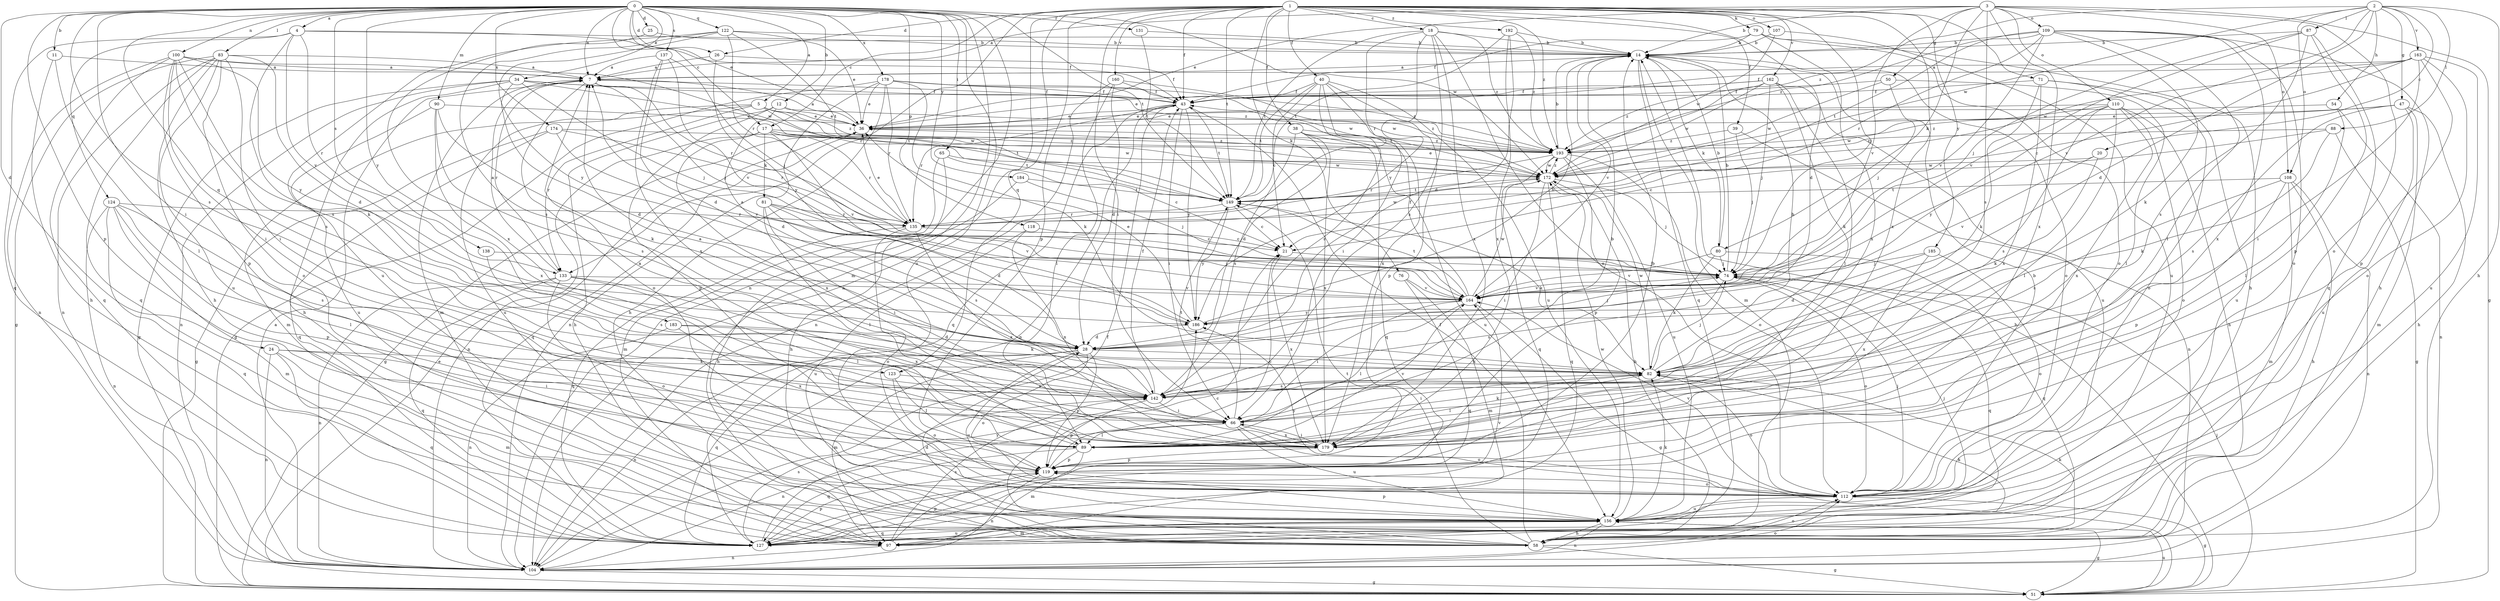 strict digraph  {
0;
1;
2;
3;
4;
5;
7;
11;
12;
14;
17;
18;
20;
21;
24;
25;
26;
28;
34;
36;
38;
39;
40;
43;
47;
50;
51;
54;
58;
65;
66;
71;
74;
76;
79;
80;
81;
82;
83;
87;
88;
89;
90;
97;
100;
104;
107;
108;
109;
110;
112;
118;
119;
122;
123;
124;
127;
131;
133;
135;
137;
138;
142;
149;
156;
160;
162;
163;
164;
172;
174;
178;
179;
183;
184;
185;
186;
192;
193;
0 -> 4  [label=a];
0 -> 5  [label=a];
0 -> 7  [label=a];
0 -> 11  [label=b];
0 -> 12  [label=b];
0 -> 17  [label=c];
0 -> 24  [label=d];
0 -> 25  [label=d];
0 -> 26  [label=d];
0 -> 34  [label=e];
0 -> 36  [label=e];
0 -> 65  [label=i];
0 -> 66  [label=i];
0 -> 83  [label=l];
0 -> 90  [label=m];
0 -> 97  [label=m];
0 -> 100  [label=n];
0 -> 104  [label=n];
0 -> 118  [label=p];
0 -> 119  [label=p];
0 -> 122  [label=q];
0 -> 123  [label=q];
0 -> 131  [label=r];
0 -> 137  [label=s];
0 -> 138  [label=s];
0 -> 142  [label=s];
0 -> 149  [label=t];
0 -> 156  [label=u];
0 -> 172  [label=w];
0 -> 174  [label=x];
0 -> 178  [label=x];
0 -> 183  [label=y];
0 -> 184  [label=y];
1 -> 17  [label=c];
1 -> 18  [label=c];
1 -> 26  [label=d];
1 -> 28  [label=d];
1 -> 38  [label=f];
1 -> 39  [label=f];
1 -> 40  [label=f];
1 -> 43  [label=f];
1 -> 66  [label=i];
1 -> 71  [label=j];
1 -> 74  [label=j];
1 -> 76  [label=k];
1 -> 79  [label=k];
1 -> 104  [label=n];
1 -> 107  [label=o];
1 -> 119  [label=p];
1 -> 123  [label=q];
1 -> 133  [label=r];
1 -> 149  [label=t];
1 -> 160  [label=v];
1 -> 162  [label=v];
1 -> 179  [label=x];
1 -> 185  [label=y];
1 -> 192  [label=z];
1 -> 193  [label=z];
2 -> 20  [label=c];
2 -> 28  [label=d];
2 -> 47  [label=g];
2 -> 54  [label=h];
2 -> 58  [label=h];
2 -> 87  [label=l];
2 -> 88  [label=l];
2 -> 108  [label=o];
2 -> 163  [label=v];
2 -> 164  [label=v];
2 -> 172  [label=w];
2 -> 193  [label=z];
3 -> 7  [label=a];
3 -> 14  [label=b];
3 -> 36  [label=e];
3 -> 50  [label=g];
3 -> 51  [label=g];
3 -> 80  [label=k];
3 -> 108  [label=o];
3 -> 109  [label=o];
3 -> 110  [label=o];
3 -> 112  [label=o];
3 -> 142  [label=s];
3 -> 164  [label=v];
3 -> 179  [label=x];
4 -> 14  [label=b];
4 -> 43  [label=f];
4 -> 124  [label=q];
4 -> 127  [label=q];
4 -> 133  [label=r];
4 -> 142  [label=s];
4 -> 164  [label=v];
5 -> 36  [label=e];
5 -> 97  [label=m];
5 -> 133  [label=r];
5 -> 149  [label=t];
5 -> 156  [label=u];
5 -> 172  [label=w];
5 -> 193  [label=z];
7 -> 43  [label=f];
7 -> 74  [label=j];
7 -> 97  [label=m];
7 -> 112  [label=o];
7 -> 133  [label=r];
7 -> 135  [label=r];
11 -> 7  [label=a];
11 -> 58  [label=h];
11 -> 89  [label=l];
12 -> 28  [label=d];
12 -> 36  [label=e];
12 -> 58  [label=h];
12 -> 119  [label=p];
12 -> 193  [label=z];
14 -> 7  [label=a];
14 -> 80  [label=k];
14 -> 97  [label=m];
14 -> 112  [label=o];
14 -> 127  [label=q];
14 -> 164  [label=v];
17 -> 81  [label=k];
17 -> 104  [label=n];
17 -> 135  [label=r];
17 -> 149  [label=t];
17 -> 164  [label=v];
17 -> 172  [label=w];
17 -> 179  [label=x];
17 -> 193  [label=z];
18 -> 14  [label=b];
18 -> 112  [label=o];
18 -> 135  [label=r];
18 -> 142  [label=s];
18 -> 149  [label=t];
18 -> 179  [label=x];
18 -> 186  [label=y];
18 -> 193  [label=z];
20 -> 82  [label=k];
20 -> 164  [label=v];
20 -> 172  [label=w];
21 -> 74  [label=j];
21 -> 179  [label=x];
24 -> 66  [label=i];
24 -> 82  [label=k];
24 -> 97  [label=m];
24 -> 104  [label=n];
24 -> 127  [label=q];
25 -> 14  [label=b];
25 -> 179  [label=x];
26 -> 7  [label=a];
26 -> 43  [label=f];
26 -> 186  [label=y];
28 -> 82  [label=k];
28 -> 97  [label=m];
28 -> 104  [label=n];
28 -> 112  [label=o];
28 -> 119  [label=p];
28 -> 127  [label=q];
28 -> 156  [label=u];
34 -> 28  [label=d];
34 -> 43  [label=f];
34 -> 51  [label=g];
34 -> 58  [label=h];
34 -> 74  [label=j];
34 -> 104  [label=n];
34 -> 149  [label=t];
34 -> 193  [label=z];
36 -> 7  [label=a];
36 -> 51  [label=g];
36 -> 127  [label=q];
36 -> 193  [label=z];
38 -> 28  [label=d];
38 -> 127  [label=q];
38 -> 142  [label=s];
38 -> 156  [label=u];
38 -> 179  [label=x];
38 -> 193  [label=z];
39 -> 74  [label=j];
39 -> 104  [label=n];
39 -> 193  [label=z];
40 -> 21  [label=c];
40 -> 43  [label=f];
40 -> 66  [label=i];
40 -> 119  [label=p];
40 -> 142  [label=s];
40 -> 149  [label=t];
40 -> 156  [label=u];
40 -> 179  [label=x];
43 -> 36  [label=e];
43 -> 66  [label=i];
43 -> 104  [label=n];
43 -> 127  [label=q];
43 -> 135  [label=r];
43 -> 149  [label=t];
43 -> 186  [label=y];
47 -> 36  [label=e];
47 -> 58  [label=h];
47 -> 97  [label=m];
47 -> 142  [label=s];
47 -> 156  [label=u];
47 -> 193  [label=z];
50 -> 43  [label=f];
50 -> 74  [label=j];
50 -> 89  [label=l];
50 -> 172  [label=w];
51 -> 14  [label=b];
51 -> 36  [label=e];
51 -> 74  [label=j];
51 -> 156  [label=u];
54 -> 36  [label=e];
54 -> 89  [label=l];
54 -> 104  [label=n];
58 -> 21  [label=c];
58 -> 28  [label=d];
58 -> 43  [label=f];
58 -> 51  [label=g];
58 -> 82  [label=k];
58 -> 112  [label=o];
58 -> 149  [label=t];
65 -> 21  [label=c];
65 -> 58  [label=h];
65 -> 97  [label=m];
65 -> 172  [label=w];
66 -> 14  [label=b];
66 -> 82  [label=k];
66 -> 89  [label=l];
66 -> 104  [label=n];
66 -> 112  [label=o];
66 -> 149  [label=t];
66 -> 156  [label=u];
66 -> 179  [label=x];
71 -> 43  [label=f];
71 -> 82  [label=k];
71 -> 112  [label=o];
71 -> 156  [label=u];
71 -> 179  [label=x];
74 -> 14  [label=b];
74 -> 112  [label=o];
74 -> 127  [label=q];
74 -> 142  [label=s];
74 -> 164  [label=v];
76 -> 97  [label=m];
76 -> 127  [label=q];
76 -> 164  [label=v];
79 -> 14  [label=b];
79 -> 43  [label=f];
79 -> 58  [label=h];
79 -> 112  [label=o];
79 -> 179  [label=x];
80 -> 14  [label=b];
80 -> 74  [label=j];
80 -> 82  [label=k];
80 -> 127  [label=q];
80 -> 164  [label=v];
81 -> 28  [label=d];
81 -> 66  [label=i];
81 -> 89  [label=l];
81 -> 135  [label=r];
81 -> 142  [label=s];
81 -> 164  [label=v];
82 -> 14  [label=b];
82 -> 66  [label=i];
82 -> 74  [label=j];
82 -> 89  [label=l];
82 -> 112  [label=o];
82 -> 142  [label=s];
82 -> 172  [label=w];
83 -> 7  [label=a];
83 -> 28  [label=d];
83 -> 51  [label=g];
83 -> 58  [label=h];
83 -> 66  [label=i];
83 -> 104  [label=n];
83 -> 112  [label=o];
83 -> 127  [label=q];
83 -> 156  [label=u];
87 -> 14  [label=b];
87 -> 74  [label=j];
87 -> 119  [label=p];
87 -> 127  [label=q];
87 -> 142  [label=s];
87 -> 164  [label=v];
88 -> 21  [label=c];
88 -> 51  [label=g];
88 -> 82  [label=k];
88 -> 193  [label=z];
89 -> 7  [label=a];
89 -> 97  [label=m];
89 -> 119  [label=p];
89 -> 127  [label=q];
89 -> 164  [label=v];
90 -> 36  [label=e];
90 -> 82  [label=k];
90 -> 142  [label=s];
90 -> 156  [label=u];
90 -> 179  [label=x];
97 -> 82  [label=k];
97 -> 104  [label=n];
97 -> 119  [label=p];
97 -> 142  [label=s];
100 -> 7  [label=a];
100 -> 66  [label=i];
100 -> 82  [label=k];
100 -> 104  [label=n];
100 -> 119  [label=p];
100 -> 127  [label=q];
100 -> 142  [label=s];
100 -> 172  [label=w];
100 -> 186  [label=y];
104 -> 7  [label=a];
104 -> 43  [label=f];
104 -> 51  [label=g];
104 -> 112  [label=o];
107 -> 14  [label=b];
107 -> 156  [label=u];
107 -> 172  [label=w];
108 -> 58  [label=h];
108 -> 97  [label=m];
108 -> 104  [label=n];
108 -> 119  [label=p];
108 -> 142  [label=s];
108 -> 149  [label=t];
109 -> 14  [label=b];
109 -> 58  [label=h];
109 -> 82  [label=k];
109 -> 89  [label=l];
109 -> 112  [label=o];
109 -> 135  [label=r];
109 -> 149  [label=t];
109 -> 164  [label=v];
109 -> 179  [label=x];
109 -> 193  [label=z];
110 -> 36  [label=e];
110 -> 58  [label=h];
110 -> 89  [label=l];
110 -> 112  [label=o];
110 -> 142  [label=s];
110 -> 172  [label=w];
110 -> 179  [label=x];
110 -> 186  [label=y];
112 -> 14  [label=b];
112 -> 51  [label=g];
112 -> 74  [label=j];
112 -> 156  [label=u];
112 -> 164  [label=v];
112 -> 186  [label=y];
118 -> 21  [label=c];
118 -> 156  [label=u];
118 -> 179  [label=x];
119 -> 14  [label=b];
119 -> 21  [label=c];
119 -> 104  [label=n];
119 -> 112  [label=o];
122 -> 14  [label=b];
122 -> 36  [label=e];
122 -> 135  [label=r];
122 -> 142  [label=s];
122 -> 149  [label=t];
122 -> 156  [label=u];
122 -> 186  [label=y];
123 -> 89  [label=l];
123 -> 112  [label=o];
123 -> 142  [label=s];
124 -> 89  [label=l];
124 -> 97  [label=m];
124 -> 104  [label=n];
124 -> 119  [label=p];
124 -> 127  [label=q];
124 -> 135  [label=r];
124 -> 142  [label=s];
127 -> 119  [label=p];
127 -> 142  [label=s];
127 -> 156  [label=u];
127 -> 164  [label=v];
127 -> 186  [label=y];
131 -> 14  [label=b];
131 -> 149  [label=t];
133 -> 7  [label=a];
133 -> 89  [label=l];
133 -> 104  [label=n];
133 -> 112  [label=o];
133 -> 127  [label=q];
133 -> 164  [label=v];
133 -> 179  [label=x];
135 -> 21  [label=c];
135 -> 36  [label=e];
135 -> 112  [label=o];
135 -> 127  [label=q];
135 -> 172  [label=w];
135 -> 179  [label=x];
137 -> 7  [label=a];
137 -> 28  [label=d];
137 -> 74  [label=j];
137 -> 164  [label=v];
137 -> 179  [label=x];
138 -> 74  [label=j];
138 -> 142  [label=s];
142 -> 7  [label=a];
142 -> 43  [label=f];
142 -> 66  [label=i];
142 -> 119  [label=p];
149 -> 21  [label=c];
149 -> 82  [label=k];
149 -> 135  [label=r];
149 -> 186  [label=y];
156 -> 51  [label=g];
156 -> 58  [label=h];
156 -> 74  [label=j];
156 -> 82  [label=k];
156 -> 97  [label=m];
156 -> 104  [label=n];
156 -> 119  [label=p];
156 -> 127  [label=q];
156 -> 172  [label=w];
160 -> 28  [label=d];
160 -> 43  [label=f];
160 -> 89  [label=l];
160 -> 104  [label=n];
160 -> 172  [label=w];
162 -> 36  [label=e];
162 -> 43  [label=f];
162 -> 74  [label=j];
162 -> 82  [label=k];
162 -> 89  [label=l];
162 -> 156  [label=u];
162 -> 172  [label=w];
162 -> 193  [label=z];
163 -> 7  [label=a];
163 -> 21  [label=c];
163 -> 43  [label=f];
163 -> 66  [label=i];
163 -> 112  [label=o];
163 -> 119  [label=p];
163 -> 156  [label=u];
163 -> 172  [label=w];
164 -> 43  [label=f];
164 -> 51  [label=g];
164 -> 66  [label=i];
164 -> 89  [label=l];
164 -> 149  [label=t];
164 -> 172  [label=w];
164 -> 186  [label=y];
172 -> 36  [label=e];
172 -> 58  [label=h];
172 -> 66  [label=i];
172 -> 74  [label=j];
172 -> 127  [label=q];
172 -> 149  [label=t];
172 -> 193  [label=z];
174 -> 51  [label=g];
174 -> 127  [label=q];
174 -> 135  [label=r];
174 -> 164  [label=v];
174 -> 193  [label=z];
178 -> 36  [label=e];
178 -> 43  [label=f];
178 -> 51  [label=g];
178 -> 58  [label=h];
178 -> 82  [label=k];
178 -> 104  [label=n];
178 -> 135  [label=r];
178 -> 172  [label=w];
178 -> 193  [label=z];
179 -> 66  [label=i];
179 -> 119  [label=p];
183 -> 28  [label=d];
183 -> 82  [label=k];
183 -> 104  [label=n];
183 -> 179  [label=x];
184 -> 58  [label=h];
184 -> 74  [label=j];
184 -> 149  [label=t];
185 -> 28  [label=d];
185 -> 74  [label=j];
185 -> 112  [label=o];
185 -> 179  [label=x];
186 -> 7  [label=a];
186 -> 14  [label=b];
186 -> 28  [label=d];
186 -> 36  [label=e];
186 -> 74  [label=j];
192 -> 14  [label=b];
192 -> 28  [label=d];
192 -> 149  [label=t];
192 -> 179  [label=x];
192 -> 193  [label=z];
193 -> 14  [label=b];
193 -> 112  [label=o];
193 -> 119  [label=p];
193 -> 127  [label=q];
193 -> 135  [label=r];
193 -> 156  [label=u];
193 -> 172  [label=w];
}
